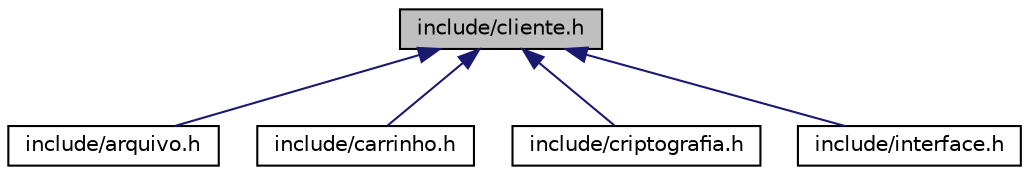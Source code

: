 digraph "include/cliente.h"
{
 // LATEX_PDF_SIZE
  edge [fontname="Helvetica",fontsize="10",labelfontname="Helvetica",labelfontsize="10"];
  node [fontname="Helvetica",fontsize="10",shape=record];
  Node1 [label="include/cliente.h",height=0.2,width=0.4,color="black", fillcolor="grey75", style="filled", fontcolor="black",tooltip="Definições de funções relacioadas ao gerenciamento de clientes."];
  Node1 -> Node2 [dir="back",color="midnightblue",fontsize="10",style="solid",fontname="Helvetica"];
  Node2 [label="include/arquivo.h",height=0.2,width=0.4,color="black", fillcolor="white", style="filled",URL="$arquivo_8h.html",tooltip="Definições de funções relacioadas a exportação/importação de arquivos."];
  Node1 -> Node3 [dir="back",color="midnightblue",fontsize="10",style="solid",fontname="Helvetica"];
  Node3 [label="include/carrinho.h",height=0.2,width=0.4,color="black", fillcolor="white", style="filled",URL="$carrinho_8h.html",tooltip="Definições de funções relacioadas ao gerenciamento do carrinho."];
  Node1 -> Node4 [dir="back",color="midnightblue",fontsize="10",style="solid",fontname="Helvetica"];
  Node4 [label="include/criptografia.h",height=0.2,width=0.4,color="black", fillcolor="white", style="filled",URL="$criptografia_8h.html",tooltip="Definições de funções relacionada a criptografia dos dados."];
  Node1 -> Node5 [dir="back",color="midnightblue",fontsize="10",style="solid",fontname="Helvetica"];
  Node5 [label="include/interface.h",height=0.2,width=0.4,color="black", fillcolor="white", style="filled",URL="$interface_8h.html",tooltip="Definições de funções relacioadas as interfaces do programa."];
}
